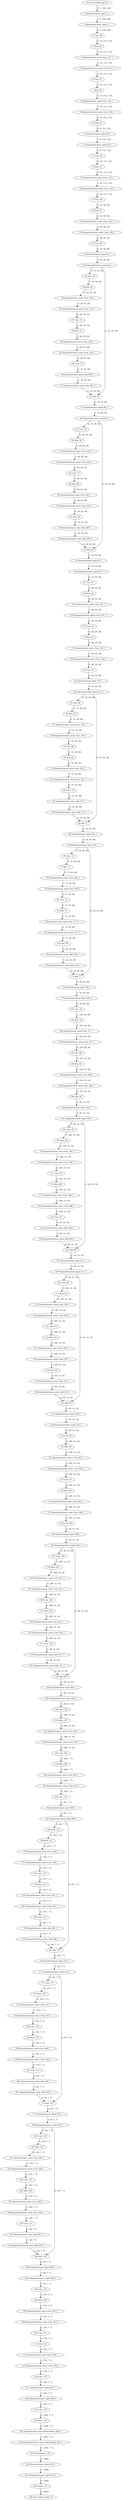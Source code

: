 strict digraph  {
"0 QuantizeLinear_input.1_1" [id=0, type=QuantizeLinear];
"1 DequantizeLinear_input.1_1" [id=1, type=DequantizeLinear];
"2 Conv_39" [id=2, type=Conv];
"3 Relu_40" [id=3, type=Relu];
"4 QuantizeLinear_onnx^^Conv_317_1" [id=4, label="4 QuantizeLinear_onnx::Conv_317_1", type=QuantizeLinear];
"5 DequantizeLinear_onnx^^Conv_317_1" [id=5, label="5 DequantizeLinear_onnx::Conv_317_1", type=DequantizeLinear];
"6 Conv_41" [id=6, type=Conv];
"7 Relu_42" [id=7, type=Relu];
"8 QuantizeLinear_onnx^^Conv_320_1" [id=8, label="8 QuantizeLinear_onnx::Conv_320_1", type=QuantizeLinear];
"9 DequantizeLinear_onnx^^Conv_320_1" [id=9, label="9 DequantizeLinear_onnx::Conv_320_1", type=DequantizeLinear];
"10 Conv_43" [id=10, type=Conv];
"11 QuantizeLinear_input.20_1" [id=11, type=QuantizeLinear];
"12 DequantizeLinear_input.20_1" [id=12, type=DequantizeLinear];
"13 Conv_44" [id=13, type=Conv];
"14 Relu_45" [id=14, type=Relu];
"15 QuantizeLinear_onnx^^Conv_325_1" [id=15, label="15 QuantizeLinear_onnx::Conv_325_1", type=QuantizeLinear];
"16 DequantizeLinear_onnx^^Conv_325_1" [id=16, label="16 DequantizeLinear_onnx::Conv_325_1", type=DequantizeLinear];
"17 Conv_46" [id=17, type=Conv];
"18 Relu_47" [id=18, type=Relu];
"19 QuantizeLinear_onnx^^Conv_328_1" [id=19, label="19 QuantizeLinear_onnx::Conv_328_1", type=QuantizeLinear];
"20 DequantizeLinear_onnx^^Conv_328_1" [id=20, label="20 DequantizeLinear_onnx::Conv_328_1", type=DequantizeLinear];
"21 Conv_48" [id=21, type=Conv];
"22 QuantizeLinear_input.44_1" [id=22, type=QuantizeLinear];
"23 DequantizeLinear_input.44_1" [id=23, type=DequantizeLinear];
"24 Conv_49" [id=24, type=Conv];
"25 Add_54" [id=25, type=Add];
"26 Relu_50" [id=26, type=Relu];
"27 QuantizeLinear_input.68_1" [id=27, type=QuantizeLinear];
"28 QuantizeLinear_onnx^^Conv_333_1" [id=28, label="28 QuantizeLinear_onnx::Conv_333_1", type=QuantizeLinear];
"29 DequantizeLinear_input.68_1" [id=29, type=DequantizeLinear];
"30 DequantizeLinear_onnx^^Conv_333_1" [id=30, label="30 DequantizeLinear_onnx::Conv_333_1", type=DequantizeLinear];
"31 Conv_55" [id=31, type=Conv];
"32 Add_60" [id=32, type=Add];
"33 Conv_51" [id=33, type=Conv];
"34 Relu_56" [id=34, type=Relu];
"35 QuantizeLinear_input.92_1" [id=35, type=QuantizeLinear];
"36 Relu_52" [id=36, type=Relu];
"37 QuantizeLinear_onnx^^Conv_342_1" [id=37, label="37 QuantizeLinear_onnx::Conv_342_1", type=QuantizeLinear];
"38 DequantizeLinear_input.92_1" [id=38, type=DequantizeLinear];
"39 QuantizeLinear_onnx^^Conv_336_1" [id=39, label="39 QuantizeLinear_onnx::Conv_336_1", type=QuantizeLinear];
"40 DequantizeLinear_onnx^^Conv_342_1" [id=40, label="40 DequantizeLinear_onnx::Conv_342_1", type=DequantizeLinear];
"41 Conv_61" [id=41, type=Conv];
"42 DequantizeLinear_onnx^^Conv_336_1" [id=42, label="42 DequantizeLinear_onnx::Conv_336_1", type=DequantizeLinear];
"43 Conv_57" [id=43, type=Conv];
"44 Relu_62" [id=44, type=Relu];
"45 Conv_53" [id=45, type=Conv];
"46 Relu_58" [id=46, type=Relu];
"47 QuantizeLinear_onnx^^Conv_351_1" [id=47, label="47 QuantizeLinear_onnx::Conv_351_1", type=QuantizeLinear];
"48 QuantizeLinear_onnx^^Add_490_1" [id=48, label="48 QuantizeLinear_onnx::Add_490_1", type=QuantizeLinear];
"49 QuantizeLinear_onnx^^Conv_345_1" [id=49, label="49 QuantizeLinear_onnx::Conv_345_1", type=QuantizeLinear];
"50 DequantizeLinear_onnx^^Conv_351_1" [id=50, label="50 DequantizeLinear_onnx::Conv_351_1", type=DequantizeLinear];
"51 DequantizeLinear_onnx^^Add_490_1" [id=51, label="51 DequantizeLinear_onnx::Add_490_1", type=DequantizeLinear];
"52 DequantizeLinear_onnx^^Conv_345_1" [id=52, label="52 DequantizeLinear_onnx::Conv_345_1", type=DequantizeLinear];
"53 Conv_63" [id=53, type=Conv];
"54 Conv_59" [id=54, type=Conv];
"55 Relu_64" [id=55, type=Relu];
"56 QuantizeLinear_onnx^^Add_499_1" [id=56, label="56 QuantizeLinear_onnx::Add_499_1", type=QuantizeLinear];
"57 QuantizeLinear_onnx^^Conv_354_1" [id=57, label="57 QuantizeLinear_onnx::Conv_354_1", type=QuantizeLinear];
"58 DequantizeLinear_onnx^^Add_499_1" [id=58, label="58 DequantizeLinear_onnx::Add_499_1", type=DequantizeLinear];
"59 DequantizeLinear_onnx^^Conv_354_1" [id=59, label="59 DequantizeLinear_onnx::Conv_354_1", type=DequantizeLinear];
"60 Conv_65" [id=60, type=Conv];
"61 QuantizeLinear_input.116_1" [id=61, type=QuantizeLinear];
"62 DequantizeLinear_input.116_1" [id=62, type=DequantizeLinear];
"63 Conv_66" [id=63, type=Conv];
"64 Add_71" [id=64, type=Add];
"65 Relu_67" [id=65, type=Relu];
"66 QuantizeLinear_input.140_1" [id=66, type=QuantizeLinear];
"67 QuantizeLinear_onnx^^Conv_359_1" [id=67, label="67 QuantizeLinear_onnx::Conv_359_1", type=QuantizeLinear];
"68 DequantizeLinear_input.140_1" [id=68, type=DequantizeLinear];
"69 DequantizeLinear_onnx^^Conv_359_1" [id=69, label="69 DequantizeLinear_onnx::Conv_359_1", type=DequantizeLinear];
"70 Conv_72" [id=70, type=Conv];
"71 Add_77" [id=71, type=Add];
"72 Conv_68" [id=72, type=Conv];
"73 Relu_73" [id=73, type=Relu];
"74 QuantizeLinear_input.164_1" [id=74, type=QuantizeLinear];
"75 Relu_69" [id=75, type=Relu];
"76 QuantizeLinear_onnx^^Conv_368_1" [id=76, label="76 QuantizeLinear_onnx::Conv_368_1", type=QuantizeLinear];
"77 DequantizeLinear_input.164_1" [id=77, type=DequantizeLinear];
"78 QuantizeLinear_onnx^^Conv_362_1" [id=78, label="78 QuantizeLinear_onnx::Conv_362_1", type=QuantizeLinear];
"79 DequantizeLinear_onnx^^Conv_368_1" [id=79, label="79 DequantizeLinear_onnx::Conv_368_1", type=DequantizeLinear];
"80 Conv_78" [id=80, type=Conv];
"81 DequantizeLinear_onnx^^Conv_362_1" [id=81, label="81 DequantizeLinear_onnx::Conv_362_1", type=DequantizeLinear];
"82 Conv_74" [id=82, type=Conv];
"83 Relu_79" [id=83, type=Relu];
"84 Conv_70" [id=84, type=Conv];
"85 Relu_75" [id=85, type=Relu];
"86 QuantizeLinear_onnx^^Conv_377_1" [id=86, label="86 QuantizeLinear_onnx::Conv_377_1", type=QuantizeLinear];
"87 QuantizeLinear_onnx^^Add_517_1" [id=87, label="87 QuantizeLinear_onnx::Add_517_1", type=QuantizeLinear];
"88 QuantizeLinear_onnx^^Conv_371_1" [id=88, label="88 QuantizeLinear_onnx::Conv_371_1", type=QuantizeLinear];
"89 DequantizeLinear_onnx^^Conv_377_1" [id=89, label="89 DequantizeLinear_onnx::Conv_377_1", type=DequantizeLinear];
"90 DequantizeLinear_onnx^^Add_517_1" [id=90, label="90 DequantizeLinear_onnx::Add_517_1", type=DequantizeLinear];
"91 DequantizeLinear_onnx^^Conv_371_1" [id=91, label="91 DequantizeLinear_onnx::Conv_371_1", type=DequantizeLinear];
"92 Conv_80" [id=92, type=Conv];
"93 Conv_76" [id=93, type=Conv];
"94 Relu_81" [id=94, type=Relu];
"95 QuantizeLinear_onnx^^Add_526_1" [id=95, label="95 QuantizeLinear_onnx::Add_526_1", type=QuantizeLinear];
"96 QuantizeLinear_onnx^^Conv_380_1" [id=96, label="96 QuantizeLinear_onnx::Conv_380_1", type=QuantizeLinear];
"97 DequantizeLinear_onnx^^Add_526_1" [id=97, label="97 DequantizeLinear_onnx::Add_526_1", type=DequantizeLinear];
"98 DequantizeLinear_onnx^^Conv_380_1" [id=98, label="98 DequantizeLinear_onnx::Conv_380_1", type=DequantizeLinear];
"99 Conv_82" [id=99, type=Conv];
"100 QuantizeLinear_input.188_1" [id=100, type=QuantizeLinear];
"101 DequantizeLinear_input.188_1" [id=101, type=DequantizeLinear];
"102 Conv_83" [id=102, type=Conv];
"103 Add_88" [id=103, type=Add];
"104 Relu_84" [id=104, type=Relu];
"105 QuantizeLinear_input.212_1" [id=105, type=QuantizeLinear];
"106 QuantizeLinear_onnx^^Conv_385_1" [id=106, label="106 QuantizeLinear_onnx::Conv_385_1", type=QuantizeLinear];
"107 DequantizeLinear_input.212_1" [id=107, type=DequantizeLinear];
"108 DequantizeLinear_onnx^^Conv_385_1" [id=108, label="108 DequantizeLinear_onnx::Conv_385_1", type=DequantizeLinear];
"109 Conv_89" [id=109, type=Conv];
"110 Add_94" [id=110, type=Add];
"111 Conv_85" [id=111, type=Conv];
"112 Relu_90" [id=112, type=Relu];
"113 QuantizeLinear_input.236_1" [id=113, type=QuantizeLinear];
"114 Relu_86" [id=114, type=Relu];
"115 QuantizeLinear_onnx^^Conv_394_1" [id=115, label="115 QuantizeLinear_onnx::Conv_394_1", type=QuantizeLinear];
"116 DequantizeLinear_input.236_1" [id=116, type=DequantizeLinear];
"117 QuantizeLinear_onnx^^Conv_388_1" [id=117, label="117 QuantizeLinear_onnx::Conv_388_1", type=QuantizeLinear];
"118 DequantizeLinear_onnx^^Conv_394_1" [id=118, label="118 DequantizeLinear_onnx::Conv_394_1", type=DequantizeLinear];
"119 Conv_95" [id=119, type=Conv];
"120 DequantizeLinear_onnx^^Conv_388_1" [id=120, label="120 DequantizeLinear_onnx::Conv_388_1", type=DequantizeLinear];
"121 Conv_91" [id=121, type=Conv];
"122 Relu_96" [id=122, type=Relu];
"123 Conv_87" [id=123, type=Conv];
"124 Relu_92" [id=124, type=Relu];
"125 QuantizeLinear_onnx^^Conv_403_1" [id=125, label="125 QuantizeLinear_onnx::Conv_403_1", type=QuantizeLinear];
"126 QuantizeLinear_onnx^^Add_544_1" [id=126, label="126 QuantizeLinear_onnx::Add_544_1", type=QuantizeLinear];
"127 QuantizeLinear_onnx^^Conv_397_1" [id=127, label="127 QuantizeLinear_onnx::Conv_397_1", type=QuantizeLinear];
"128 DequantizeLinear_onnx^^Conv_403_1" [id=128, label="128 DequantizeLinear_onnx::Conv_403_1", type=DequantizeLinear];
"129 DequantizeLinear_onnx^^Add_544_1" [id=129, label="129 DequantizeLinear_onnx::Add_544_1", type=DequantizeLinear];
"130 DequantizeLinear_onnx^^Conv_397_1" [id=130, label="130 DequantizeLinear_onnx::Conv_397_1", type=DequantizeLinear];
"131 Conv_97" [id=131, type=Conv];
"132 Conv_93" [id=132, type=Conv];
"133 Relu_98" [id=133, type=Relu];
"134 QuantizeLinear_onnx^^Add_553_1" [id=134, label="134 QuantizeLinear_onnx::Add_553_1", type=QuantizeLinear];
"135 QuantizeLinear_onnx^^Conv_406_1" [id=135, label="135 QuantizeLinear_onnx::Conv_406_1", type=QuantizeLinear];
"136 DequantizeLinear_onnx^^Add_553_1" [id=136, label="136 DequantizeLinear_onnx::Add_553_1", type=DequantizeLinear];
"137 DequantizeLinear_onnx^^Conv_406_1" [id=137, label="137 DequantizeLinear_onnx::Conv_406_1", type=DequantizeLinear];
"138 Conv_99" [id=138, type=Conv];
"139 QuantizeLinear_input.260_1" [id=139, type=QuantizeLinear];
"140 DequantizeLinear_input.260_1" [id=140, type=DequantizeLinear];
"141 Conv_100" [id=141, type=Conv];
"142 Add_105" [id=142, type=Add];
"143 Relu_101" [id=143, type=Relu];
"144 QuantizeLinear_input.284_1" [id=144, type=QuantizeLinear];
"145 QuantizeLinear_onnx^^Conv_411_1" [id=145, label="145 QuantizeLinear_onnx::Conv_411_1", type=QuantizeLinear];
"146 DequantizeLinear_input.284_1" [id=146, type=DequantizeLinear];
"147 DequantizeLinear_onnx^^Conv_411_1" [id=147, label="147 DequantizeLinear_onnx::Conv_411_1", type=DequantizeLinear];
"148 Conv_106" [id=148, type=Conv];
"149 Conv_102" [id=149, type=Conv];
"150 Relu_107" [id=150, type=Relu];
"151 Relu_103" [id=151, type=Relu];
"152 QuantizeLinear_onnx^^Conv_420_1" [id=152, label="152 QuantizeLinear_onnx::Conv_420_1", type=QuantizeLinear];
"153 QuantizeLinear_onnx^^Conv_414_1" [id=153, label="153 QuantizeLinear_onnx::Conv_414_1", type=QuantizeLinear];
"154 DequantizeLinear_onnx^^Conv_420_1" [id=154, label="154 DequantizeLinear_onnx::Conv_420_1", type=DequantizeLinear];
"155 DequantizeLinear_onnx^^Conv_414_1" [id=155, label="155 DequantizeLinear_onnx::Conv_414_1", type=DequantizeLinear];
"156 Conv_108" [id=156, type=Conv];
"157 Conv_104" [id=157, type=Conv];
"158 Relu_109" [id=158, type=Relu];
"159 QuantizeLinear_onnx^^Add_571_1" [id=159, label="159 QuantizeLinear_onnx::Add_571_1", type=QuantizeLinear];
"160 QuantizeLinear_onnx^^Conv_423_1" [id=160, label="160 QuantizeLinear_onnx::Conv_423_1", type=QuantizeLinear];
"161 DequantizeLinear_onnx^^Add_571_1" [id=161, label="161 DequantizeLinear_onnx::Add_571_1", type=DequantizeLinear];
"162 DequantizeLinear_onnx^^Conv_423_1" [id=162, label="162 DequantizeLinear_onnx::Conv_423_1", type=DequantizeLinear];
"163 Conv_110" [id=163, type=Conv];
"164 QuantizeLinear_input.308_1" [id=164, type=QuantizeLinear];
"165 DequantizeLinear_input.308_1" [id=165, type=DequantizeLinear];
"166 Conv_111" [id=166, type=Conv];
"167 Add_116" [id=167, type=Add];
"168 Relu_112" [id=168, type=Relu];
"169 QuantizeLinear_input.332_1" [id=169, type=QuantizeLinear];
"170 QuantizeLinear_onnx^^Conv_428_1" [id=170, label="170 QuantizeLinear_onnx::Conv_428_1", type=QuantizeLinear];
"171 DequantizeLinear_input.332_1" [id=171, type=DequantizeLinear];
"172 DequantizeLinear_onnx^^Conv_428_1" [id=172, label="172 DequantizeLinear_onnx::Conv_428_1", type=DequantizeLinear];
"173 Conv_117" [id=173, type=Conv];
"174 Add_122" [id=174, type=Add];
"175 Conv_113" [id=175, type=Conv];
"176 Relu_118" [id=176, type=Relu];
"177 QuantizeLinear_input.356_1" [id=177, type=QuantizeLinear];
"178 Relu_114" [id=178, type=Relu];
"179 QuantizeLinear_onnx^^Conv_437_1" [id=179, label="179 QuantizeLinear_onnx::Conv_437_1", type=QuantizeLinear];
"180 DequantizeLinear_input.356_1" [id=180, type=DequantizeLinear];
"181 QuantizeLinear_onnx^^Conv_431_1" [id=181, label="181 QuantizeLinear_onnx::Conv_431_1", type=QuantizeLinear];
"182 DequantizeLinear_onnx^^Conv_437_1" [id=182, label="182 DequantizeLinear_onnx::Conv_437_1", type=DequantizeLinear];
"183 Conv_123" [id=183, type=Conv];
"184 Add_128" [id=184, type=Add];
"185 DequantizeLinear_onnx^^Conv_431_1" [id=185, label="185 DequantizeLinear_onnx::Conv_431_1", type=DequantizeLinear];
"186 Conv_119" [id=186, type=Conv];
"187 Relu_124" [id=187, type=Relu];
"188 QuantizeLinear_input.380_1" [id=188, type=QuantizeLinear];
"189 Conv_115" [id=189, type=Conv];
"190 Relu_120" [id=190, type=Relu];
"191 QuantizeLinear_onnx^^Conv_446_1" [id=191, label="191 QuantizeLinear_onnx::Conv_446_1", type=QuantizeLinear];
"192 DequantizeLinear_input.380_1" [id=192, type=DequantizeLinear];
"193 QuantizeLinear_onnx^^Add_589_1" [id=193, label="193 QuantizeLinear_onnx::Add_589_1", type=QuantizeLinear];
"194 QuantizeLinear_onnx^^Conv_440_1" [id=194, label="194 QuantizeLinear_onnx::Conv_440_1", type=QuantizeLinear];
"195 DequantizeLinear_onnx^^Conv_446_1" [id=195, label="195 DequantizeLinear_onnx::Conv_446_1", type=DequantizeLinear];
"196 Conv_129" [id=196, type=Conv];
"197 DequantizeLinear_onnx^^Add_589_1" [id=197, label="197 DequantizeLinear_onnx::Add_589_1", type=DequantizeLinear];
"198 DequantizeLinear_onnx^^Conv_440_1" [id=198, label="198 DequantizeLinear_onnx::Conv_440_1", type=DequantizeLinear];
"199 Conv_125" [id=199, type=Conv];
"200 Relu_130" [id=200, type=Relu];
"201 Conv_121" [id=201, type=Conv];
"202 Relu_126" [id=202, type=Relu];
"203 QuantizeLinear_onnx^^Conv_455_1" [id=203, label="203 QuantizeLinear_onnx::Conv_455_1", type=QuantizeLinear];
"204 QuantizeLinear_onnx^^Add_598_1" [id=204, label="204 QuantizeLinear_onnx::Add_598_1", type=QuantizeLinear];
"205 QuantizeLinear_onnx^^Conv_449_1" [id=205, label="205 QuantizeLinear_onnx::Conv_449_1", type=QuantizeLinear];
"206 DequantizeLinear_onnx^^Conv_455_1" [id=206, label="206 DequantizeLinear_onnx::Conv_455_1", type=DequantizeLinear];
"207 DequantizeLinear_onnx^^Add_598_1" [id=207, label="207 DequantizeLinear_onnx::Add_598_1", type=DequantizeLinear];
"208 DequantizeLinear_onnx^^Conv_449_1" [id=208, label="208 DequantizeLinear_onnx::Conv_449_1", type=DequantizeLinear];
"209 Conv_131" [id=209, type=Conv];
"210 Conv_127" [id=210, type=Conv];
"211 Relu_132" [id=211, type=Relu];
"212 QuantizeLinear_onnx^^Add_607_1" [id=212, label="212 QuantizeLinear_onnx::Add_607_1", type=QuantizeLinear];
"213 QuantizeLinear_onnx^^Conv_458_1" [id=213, label="213 QuantizeLinear_onnx::Conv_458_1", type=QuantizeLinear];
"214 DequantizeLinear_onnx^^Add_607_1" [id=214, label="214 DequantizeLinear_onnx::Add_607_1", type=DequantizeLinear];
"215 DequantizeLinear_onnx^^Conv_458_1" [id=215, label="215 DequantizeLinear_onnx::Conv_458_1", type=DequantizeLinear];
"216 Conv_133" [id=216, type=Conv];
"217 QuantizeLinear_input.404_1" [id=217, type=QuantizeLinear];
"218 DequantizeLinear_input.404_1" [id=218, type=DequantizeLinear];
"219 Conv_134" [id=219, type=Conv];
"220 Relu_135" [id=220, type=Relu];
"221 QuantizeLinear_onnx^^ReduceMean_463_1" [id=221, label="221 QuantizeLinear_onnx::ReduceMean_463_1", type=QuantizeLinear];
"222 DequantizeLinear_onnx^^ReduceMean_463_1" [id=222, label="222 DequantizeLinear_onnx::ReduceMean_463_1", type=DequantizeLinear];
"223 ReduceMean_136" [id=223, type=ReduceMean];
"224 QuantizeLinear_input.416_1" [id=224, type=QuantizeLinear];
"225 DequantizeLinear_input.416_1" [id=225, type=DequantizeLinear];
"226 Gemm_137" [id=226, type=Gemm];
"227 nncf_model_input_0" [id=227, type=nncf_model_input];
"228 nncf_model_output_0" [id=228, type=nncf_model_output];
"0 QuantizeLinear_input.1_1" -> "1 DequantizeLinear_input.1_1"  [label="[1, 3, 224, 224]", style=dashed];
"1 DequantizeLinear_input.1_1" -> "2 Conv_39"  [label="[1, 3, 224, 224]", style=solid];
"2 Conv_39" -> "3 Relu_40"  [label="[1, 16, 112, 112]", style=solid];
"3 Relu_40" -> "4 QuantizeLinear_onnx^^Conv_317_1"  [label="[1, 16, 112, 112]", style=solid];
"4 QuantizeLinear_onnx^^Conv_317_1" -> "5 DequantizeLinear_onnx^^Conv_317_1"  [label="[1, 16, 112, 112]", style=dashed];
"5 DequantizeLinear_onnx^^Conv_317_1" -> "6 Conv_41"  [label="[1, 16, 112, 112]", style=solid];
"6 Conv_41" -> "7 Relu_42"  [label="[1, 16, 112, 112]", style=solid];
"7 Relu_42" -> "8 QuantizeLinear_onnx^^Conv_320_1"  [label="[1, 16, 112, 112]", style=solid];
"8 QuantizeLinear_onnx^^Conv_320_1" -> "9 DequantizeLinear_onnx^^Conv_320_1"  [label="[1, 16, 112, 112]", style=dashed];
"9 DequantizeLinear_onnx^^Conv_320_1" -> "10 Conv_43"  [label="[1, 16, 112, 112]", style=solid];
"10 Conv_43" -> "11 QuantizeLinear_input.20_1"  [label="[1, 8, 112, 112]", style=solid];
"11 QuantizeLinear_input.20_1" -> "12 DequantizeLinear_input.20_1"  [label="[1, 8, 112, 112]", style=dashed];
"12 DequantizeLinear_input.20_1" -> "13 Conv_44"  [label="[1, 8, 112, 112]", style=solid];
"13 Conv_44" -> "14 Relu_45"  [label="[1, 24, 112, 112]", style=solid];
"14 Relu_45" -> "15 QuantizeLinear_onnx^^Conv_325_1"  [label="[1, 24, 112, 112]", style=solid];
"15 QuantizeLinear_onnx^^Conv_325_1" -> "16 DequantizeLinear_onnx^^Conv_325_1"  [label="[1, 24, 112, 112]", style=dashed];
"16 DequantizeLinear_onnx^^Conv_325_1" -> "17 Conv_46"  [label="[1, 24, 112, 112]", style=solid];
"17 Conv_46" -> "18 Relu_47"  [label="[1, 24, 56, 56]", style=solid];
"18 Relu_47" -> "19 QuantizeLinear_onnx^^Conv_328_1"  [label="[1, 24, 56, 56]", style=solid];
"19 QuantizeLinear_onnx^^Conv_328_1" -> "20 DequantizeLinear_onnx^^Conv_328_1"  [label="[1, 24, 56, 56]", style=dashed];
"20 DequantizeLinear_onnx^^Conv_328_1" -> "21 Conv_48"  [label="[1, 24, 56, 56]", style=solid];
"21 Conv_48" -> "22 QuantizeLinear_input.44_1"  [label="[1, 16, 56, 56]", style=solid];
"22 QuantizeLinear_input.44_1" -> "23 DequantizeLinear_input.44_1"  [label="[1, 16, 56, 56]", style=dashed];
"23 DequantizeLinear_input.44_1" -> "24 Conv_49"  [label="[1, 16, 56, 56]", style=solid];
"23 DequantizeLinear_input.44_1" -> "25 Add_54"  [label="[1, 16, 56, 56]", style=solid];
"24 Conv_49" -> "26 Relu_50"  [label="[1, 48, 56, 56]", style=solid];
"25 Add_54" -> "27 QuantizeLinear_input.68_1"  [label="[1, 16, 56, 56]", style=solid];
"26 Relu_50" -> "28 QuantizeLinear_onnx^^Conv_333_1"  [label="[1, 48, 56, 56]", style=solid];
"27 QuantizeLinear_input.68_1" -> "29 DequantizeLinear_input.68_1"  [label="[1, 16, 56, 56]", style=dashed];
"28 QuantizeLinear_onnx^^Conv_333_1" -> "30 DequantizeLinear_onnx^^Conv_333_1"  [label="[1, 48, 56, 56]", style=dashed];
"29 DequantizeLinear_input.68_1" -> "31 Conv_55"  [label="[1, 16, 56, 56]", style=solid];
"29 DequantizeLinear_input.68_1" -> "32 Add_60"  [label="[1, 16, 56, 56]", style=solid];
"30 DequantizeLinear_onnx^^Conv_333_1" -> "33 Conv_51"  [label="[1, 48, 56, 56]", style=solid];
"31 Conv_55" -> "34 Relu_56"  [label="[1, 48, 56, 56]", style=solid];
"32 Add_60" -> "35 QuantizeLinear_input.92_1"  [label="[1, 16, 56, 56]", style=solid];
"33 Conv_51" -> "36 Relu_52"  [label="[1, 48, 56, 56]", style=solid];
"34 Relu_56" -> "37 QuantizeLinear_onnx^^Conv_342_1"  [label="[1, 48, 56, 56]", style=solid];
"35 QuantizeLinear_input.92_1" -> "38 DequantizeLinear_input.92_1"  [label="[1, 16, 56, 56]", style=dashed];
"36 Relu_52" -> "39 QuantizeLinear_onnx^^Conv_336_1"  [label="[1, 48, 56, 56]", style=solid];
"37 QuantizeLinear_onnx^^Conv_342_1" -> "40 DequantizeLinear_onnx^^Conv_342_1"  [label="[1, 48, 56, 56]", style=dashed];
"38 DequantizeLinear_input.92_1" -> "41 Conv_61"  [label="[1, 16, 56, 56]", style=solid];
"39 QuantizeLinear_onnx^^Conv_336_1" -> "42 DequantizeLinear_onnx^^Conv_336_1"  [label="[1, 48, 56, 56]", style=dashed];
"40 DequantizeLinear_onnx^^Conv_342_1" -> "43 Conv_57"  [label="[1, 48, 56, 56]", style=solid];
"41 Conv_61" -> "44 Relu_62"  [label="[1, 48, 56, 56]", style=solid];
"42 DequantizeLinear_onnx^^Conv_336_1" -> "45 Conv_53"  [label="[1, 48, 56, 56]", style=solid];
"43 Conv_57" -> "46 Relu_58"  [label="[1, 48, 56, 56]", style=solid];
"44 Relu_62" -> "47 QuantizeLinear_onnx^^Conv_351_1"  [label="[1, 48, 56, 56]", style=solid];
"45 Conv_53" -> "48 QuantizeLinear_onnx^^Add_490_1"  [label="[1, 16, 56, 56]", style=solid];
"46 Relu_58" -> "49 QuantizeLinear_onnx^^Conv_345_1"  [label="[1, 48, 56, 56]", style=solid];
"47 QuantizeLinear_onnx^^Conv_351_1" -> "50 DequantizeLinear_onnx^^Conv_351_1"  [label="[1, 48, 56, 56]", style=dashed];
"48 QuantizeLinear_onnx^^Add_490_1" -> "51 DequantizeLinear_onnx^^Add_490_1"  [label="[1, 16, 56, 56]", style=dashed];
"49 QuantizeLinear_onnx^^Conv_345_1" -> "52 DequantizeLinear_onnx^^Conv_345_1"  [label="[1, 48, 56, 56]", style=dashed];
"50 DequantizeLinear_onnx^^Conv_351_1" -> "53 Conv_63"  [label="[1, 48, 56, 56]", style=solid];
"51 DequantizeLinear_onnx^^Add_490_1" -> "25 Add_54"  [label="[1, 16, 56, 56]", style=solid];
"52 DequantizeLinear_onnx^^Conv_345_1" -> "54 Conv_59"  [label="[1, 48, 56, 56]", style=solid];
"53 Conv_63" -> "55 Relu_64"  [label="[1, 48, 28, 28]", style=solid];
"54 Conv_59" -> "56 QuantizeLinear_onnx^^Add_499_1"  [label="[1, 16, 56, 56]", style=solid];
"55 Relu_64" -> "57 QuantizeLinear_onnx^^Conv_354_1"  [label="[1, 48, 28, 28]", style=solid];
"56 QuantizeLinear_onnx^^Add_499_1" -> "58 DequantizeLinear_onnx^^Add_499_1"  [label="[1, 16, 56, 56]", style=dashed];
"57 QuantizeLinear_onnx^^Conv_354_1" -> "59 DequantizeLinear_onnx^^Conv_354_1"  [label="[1, 48, 28, 28]", style=dashed];
"58 DequantizeLinear_onnx^^Add_499_1" -> "32 Add_60"  [label="[1, 16, 56, 56]", style=solid];
"59 DequantizeLinear_onnx^^Conv_354_1" -> "60 Conv_65"  [label="[1, 48, 28, 28]", style=solid];
"60 Conv_65" -> "61 QuantizeLinear_input.116_1"  [label="[1, 24, 28, 28]", style=solid];
"61 QuantizeLinear_input.116_1" -> "62 DequantizeLinear_input.116_1"  [label="[1, 24, 28, 28]", style=dashed];
"62 DequantizeLinear_input.116_1" -> "63 Conv_66"  [label="[1, 24, 28, 28]", style=solid];
"62 DequantizeLinear_input.116_1" -> "64 Add_71"  [label="[1, 24, 28, 28]", style=solid];
"63 Conv_66" -> "65 Relu_67"  [label="[1, 72, 28, 28]", style=solid];
"64 Add_71" -> "66 QuantizeLinear_input.140_1"  [label="[1, 24, 28, 28]", style=solid];
"65 Relu_67" -> "67 QuantizeLinear_onnx^^Conv_359_1"  [label="[1, 72, 28, 28]", style=solid];
"66 QuantizeLinear_input.140_1" -> "68 DequantizeLinear_input.140_1"  [label="[1, 24, 28, 28]", style=dashed];
"67 QuantizeLinear_onnx^^Conv_359_1" -> "69 DequantizeLinear_onnx^^Conv_359_1"  [label="[1, 72, 28, 28]", style=dashed];
"68 DequantizeLinear_input.140_1" -> "70 Conv_72"  [label="[1, 24, 28, 28]", style=solid];
"68 DequantizeLinear_input.140_1" -> "71 Add_77"  [label="[1, 24, 28, 28]", style=solid];
"69 DequantizeLinear_onnx^^Conv_359_1" -> "72 Conv_68"  [label="[1, 72, 28, 28]", style=solid];
"70 Conv_72" -> "73 Relu_73"  [label="[1, 72, 28, 28]", style=solid];
"71 Add_77" -> "74 QuantizeLinear_input.164_1"  [label="[1, 24, 28, 28]", style=solid];
"72 Conv_68" -> "75 Relu_69"  [label="[1, 72, 28, 28]", style=solid];
"73 Relu_73" -> "76 QuantizeLinear_onnx^^Conv_368_1"  [label="[1, 72, 28, 28]", style=solid];
"74 QuantizeLinear_input.164_1" -> "77 DequantizeLinear_input.164_1"  [label="[1, 24, 28, 28]", style=dashed];
"75 Relu_69" -> "78 QuantizeLinear_onnx^^Conv_362_1"  [label="[1, 72, 28, 28]", style=solid];
"76 QuantizeLinear_onnx^^Conv_368_1" -> "79 DequantizeLinear_onnx^^Conv_368_1"  [label="[1, 72, 28, 28]", style=dashed];
"77 DequantizeLinear_input.164_1" -> "80 Conv_78"  [label="[1, 24, 28, 28]", style=solid];
"78 QuantizeLinear_onnx^^Conv_362_1" -> "81 DequantizeLinear_onnx^^Conv_362_1"  [label="[1, 72, 28, 28]", style=dashed];
"79 DequantizeLinear_onnx^^Conv_368_1" -> "82 Conv_74"  [label="[1, 72, 28, 28]", style=solid];
"80 Conv_78" -> "83 Relu_79"  [label="[1, 144, 28, 28]", style=solid];
"81 DequantizeLinear_onnx^^Conv_362_1" -> "84 Conv_70"  [label="[1, 72, 28, 28]", style=solid];
"82 Conv_74" -> "85 Relu_75"  [label="[1, 72, 28, 28]", style=solid];
"83 Relu_79" -> "86 QuantizeLinear_onnx^^Conv_377_1"  [label="[1, 144, 28, 28]", style=solid];
"84 Conv_70" -> "87 QuantizeLinear_onnx^^Add_517_1"  [label="[1, 24, 28, 28]", style=solid];
"85 Relu_75" -> "88 QuantizeLinear_onnx^^Conv_371_1"  [label="[1, 72, 28, 28]", style=solid];
"86 QuantizeLinear_onnx^^Conv_377_1" -> "89 DequantizeLinear_onnx^^Conv_377_1"  [label="[1, 144, 28, 28]", style=dashed];
"87 QuantizeLinear_onnx^^Add_517_1" -> "90 DequantizeLinear_onnx^^Add_517_1"  [label="[1, 24, 28, 28]", style=dashed];
"88 QuantizeLinear_onnx^^Conv_371_1" -> "91 DequantizeLinear_onnx^^Conv_371_1"  [label="[1, 72, 28, 28]", style=dashed];
"89 DequantizeLinear_onnx^^Conv_377_1" -> "92 Conv_80"  [label="[1, 144, 28, 28]", style=solid];
"90 DequantizeLinear_onnx^^Add_517_1" -> "64 Add_71"  [label="[1, 24, 28, 28]", style=solid];
"91 DequantizeLinear_onnx^^Conv_371_1" -> "93 Conv_76"  [label="[1, 72, 28, 28]", style=solid];
"92 Conv_80" -> "94 Relu_81"  [label="[1, 144, 14, 14]", style=solid];
"93 Conv_76" -> "95 QuantizeLinear_onnx^^Add_526_1"  [label="[1, 24, 28, 28]", style=solid];
"94 Relu_81" -> "96 QuantizeLinear_onnx^^Conv_380_1"  [label="[1, 144, 14, 14]", style=solid];
"95 QuantizeLinear_onnx^^Add_526_1" -> "97 DequantizeLinear_onnx^^Add_526_1"  [label="[1, 24, 28, 28]", style=dashed];
"96 QuantizeLinear_onnx^^Conv_380_1" -> "98 DequantizeLinear_onnx^^Conv_380_1"  [label="[1, 144, 14, 14]", style=dashed];
"97 DequantizeLinear_onnx^^Add_526_1" -> "71 Add_77"  [label="[1, 24, 28, 28]", style=solid];
"98 DequantizeLinear_onnx^^Conv_380_1" -> "99 Conv_82"  [label="[1, 144, 14, 14]", style=solid];
"99 Conv_82" -> "100 QuantizeLinear_input.188_1"  [label="[1, 40, 14, 14]", style=solid];
"100 QuantizeLinear_input.188_1" -> "101 DequantizeLinear_input.188_1"  [label="[1, 40, 14, 14]", style=dashed];
"101 DequantizeLinear_input.188_1" -> "102 Conv_83"  [label="[1, 40, 14, 14]", style=solid];
"101 DequantizeLinear_input.188_1" -> "103 Add_88"  [label="[1, 40, 14, 14]", style=solid];
"102 Conv_83" -> "104 Relu_84"  [label="[1, 240, 14, 14]", style=solid];
"103 Add_88" -> "105 QuantizeLinear_input.212_1"  [label="[1, 40, 14, 14]", style=solid];
"104 Relu_84" -> "106 QuantizeLinear_onnx^^Conv_385_1"  [label="[1, 240, 14, 14]", style=solid];
"105 QuantizeLinear_input.212_1" -> "107 DequantizeLinear_input.212_1"  [label="[1, 40, 14, 14]", style=dashed];
"106 QuantizeLinear_onnx^^Conv_385_1" -> "108 DequantizeLinear_onnx^^Conv_385_1"  [label="[1, 240, 14, 14]", style=dashed];
"107 DequantizeLinear_input.212_1" -> "109 Conv_89"  [label="[1, 40, 14, 14]", style=solid];
"107 DequantizeLinear_input.212_1" -> "110 Add_94"  [label="[1, 40, 14, 14]", style=solid];
"108 DequantizeLinear_onnx^^Conv_385_1" -> "111 Conv_85"  [label="[1, 240, 14, 14]", style=solid];
"109 Conv_89" -> "112 Relu_90"  [label="[1, 240, 14, 14]", style=solid];
"110 Add_94" -> "113 QuantizeLinear_input.236_1"  [label="[1, 40, 14, 14]", style=solid];
"111 Conv_85" -> "114 Relu_86"  [label="[1, 240, 14, 14]", style=solid];
"112 Relu_90" -> "115 QuantizeLinear_onnx^^Conv_394_1"  [label="[1, 240, 14, 14]", style=solid];
"113 QuantizeLinear_input.236_1" -> "116 DequantizeLinear_input.236_1"  [label="[1, 40, 14, 14]", style=dashed];
"114 Relu_86" -> "117 QuantizeLinear_onnx^^Conv_388_1"  [label="[1, 240, 14, 14]", style=solid];
"115 QuantizeLinear_onnx^^Conv_394_1" -> "118 DequantizeLinear_onnx^^Conv_394_1"  [label="[1, 240, 14, 14]", style=dashed];
"116 DequantizeLinear_input.236_1" -> "119 Conv_95"  [label="[1, 40, 14, 14]", style=solid];
"117 QuantizeLinear_onnx^^Conv_388_1" -> "120 DequantizeLinear_onnx^^Conv_388_1"  [label="[1, 240, 14, 14]", style=dashed];
"118 DequantizeLinear_onnx^^Conv_394_1" -> "121 Conv_91"  [label="[1, 240, 14, 14]", style=solid];
"119 Conv_95" -> "122 Relu_96"  [label="[1, 240, 14, 14]", style=solid];
"120 DequantizeLinear_onnx^^Conv_388_1" -> "123 Conv_87"  [label="[1, 240, 14, 14]", style=solid];
"121 Conv_91" -> "124 Relu_92"  [label="[1, 240, 14, 14]", style=solid];
"122 Relu_96" -> "125 QuantizeLinear_onnx^^Conv_403_1"  [label="[1, 240, 14, 14]", style=solid];
"123 Conv_87" -> "126 QuantizeLinear_onnx^^Add_544_1"  [label="[1, 40, 14, 14]", style=solid];
"124 Relu_92" -> "127 QuantizeLinear_onnx^^Conv_397_1"  [label="[1, 240, 14, 14]", style=solid];
"125 QuantizeLinear_onnx^^Conv_403_1" -> "128 DequantizeLinear_onnx^^Conv_403_1"  [label="[1, 240, 14, 14]", style=dashed];
"126 QuantizeLinear_onnx^^Add_544_1" -> "129 DequantizeLinear_onnx^^Add_544_1"  [label="[1, 40, 14, 14]", style=dashed];
"127 QuantizeLinear_onnx^^Conv_397_1" -> "130 DequantizeLinear_onnx^^Conv_397_1"  [label="[1, 240, 14, 14]", style=dashed];
"128 DequantizeLinear_onnx^^Conv_403_1" -> "131 Conv_97"  [label="[1, 240, 14, 14]", style=solid];
"129 DequantizeLinear_onnx^^Add_544_1" -> "103 Add_88"  [label="[1, 40, 14, 14]", style=solid];
"130 DequantizeLinear_onnx^^Conv_397_1" -> "132 Conv_93"  [label="[1, 240, 14, 14]", style=solid];
"131 Conv_97" -> "133 Relu_98"  [label="[1, 240, 14, 14]", style=solid];
"132 Conv_93" -> "134 QuantizeLinear_onnx^^Add_553_1"  [label="[1, 40, 14, 14]", style=solid];
"133 Relu_98" -> "135 QuantizeLinear_onnx^^Conv_406_1"  [label="[1, 240, 14, 14]", style=solid];
"134 QuantizeLinear_onnx^^Add_553_1" -> "136 DequantizeLinear_onnx^^Add_553_1"  [label="[1, 40, 14, 14]", style=dashed];
"135 QuantizeLinear_onnx^^Conv_406_1" -> "137 DequantizeLinear_onnx^^Conv_406_1"  [label="[1, 240, 14, 14]", style=dashed];
"136 DequantizeLinear_onnx^^Add_553_1" -> "110 Add_94"  [label="[1, 40, 14, 14]", style=solid];
"137 DequantizeLinear_onnx^^Conv_406_1" -> "138 Conv_99"  [label="[1, 240, 14, 14]", style=solid];
"138 Conv_99" -> "139 QuantizeLinear_input.260_1"  [label="[1, 48, 14, 14]", style=solid];
"139 QuantizeLinear_input.260_1" -> "140 DequantizeLinear_input.260_1"  [label="[1, 48, 14, 14]", style=dashed];
"140 DequantizeLinear_input.260_1" -> "141 Conv_100"  [label="[1, 48, 14, 14]", style=solid];
"140 DequantizeLinear_input.260_1" -> "142 Add_105"  [label="[1, 48, 14, 14]", style=solid];
"141 Conv_100" -> "143 Relu_101"  [label="[1, 288, 14, 14]", style=solid];
"142 Add_105" -> "144 QuantizeLinear_input.284_1"  [label="[1, 48, 14, 14]", style=solid];
"143 Relu_101" -> "145 QuantizeLinear_onnx^^Conv_411_1"  [label="[1, 288, 14, 14]", style=solid];
"144 QuantizeLinear_input.284_1" -> "146 DequantizeLinear_input.284_1"  [label="[1, 48, 14, 14]", style=dashed];
"145 QuantizeLinear_onnx^^Conv_411_1" -> "147 DequantizeLinear_onnx^^Conv_411_1"  [label="[1, 288, 14, 14]", style=dashed];
"146 DequantizeLinear_input.284_1" -> "148 Conv_106"  [label="[1, 48, 14, 14]", style=solid];
"147 DequantizeLinear_onnx^^Conv_411_1" -> "149 Conv_102"  [label="[1, 288, 14, 14]", style=solid];
"148 Conv_106" -> "150 Relu_107"  [label="[1, 288, 14, 14]", style=solid];
"149 Conv_102" -> "151 Relu_103"  [label="[1, 288, 14, 14]", style=solid];
"150 Relu_107" -> "152 QuantizeLinear_onnx^^Conv_420_1"  [label="[1, 288, 14, 14]", style=solid];
"151 Relu_103" -> "153 QuantizeLinear_onnx^^Conv_414_1"  [label="[1, 288, 14, 14]", style=solid];
"152 QuantizeLinear_onnx^^Conv_420_1" -> "154 DequantizeLinear_onnx^^Conv_420_1"  [label="[1, 288, 14, 14]", style=dashed];
"153 QuantizeLinear_onnx^^Conv_414_1" -> "155 DequantizeLinear_onnx^^Conv_414_1"  [label="[1, 288, 14, 14]", style=dashed];
"154 DequantizeLinear_onnx^^Conv_420_1" -> "156 Conv_108"  [label="[1, 288, 14, 14]", style=solid];
"155 DequantizeLinear_onnx^^Conv_414_1" -> "157 Conv_104"  [label="[1, 288, 14, 14]", style=solid];
"156 Conv_108" -> "158 Relu_109"  [label="[1, 288, 7, 7]", style=solid];
"157 Conv_104" -> "159 QuantizeLinear_onnx^^Add_571_1"  [label="[1, 48, 14, 14]", style=solid];
"158 Relu_109" -> "160 QuantizeLinear_onnx^^Conv_423_1"  [label="[1, 288, 7, 7]", style=solid];
"159 QuantizeLinear_onnx^^Add_571_1" -> "161 DequantizeLinear_onnx^^Add_571_1"  [label="[1, 48, 14, 14]", style=dashed];
"160 QuantizeLinear_onnx^^Conv_423_1" -> "162 DequantizeLinear_onnx^^Conv_423_1"  [label="[1, 288, 7, 7]", style=dashed];
"161 DequantizeLinear_onnx^^Add_571_1" -> "142 Add_105"  [label="[1, 48, 14, 14]", style=solid];
"162 DequantizeLinear_onnx^^Conv_423_1" -> "163 Conv_110"  [label="[1, 288, 7, 7]", style=solid];
"163 Conv_110" -> "164 QuantizeLinear_input.308_1"  [label="[1, 96, 7, 7]", style=solid];
"164 QuantizeLinear_input.308_1" -> "165 DequantizeLinear_input.308_1"  [label="[1, 96, 7, 7]", style=dashed];
"165 DequantizeLinear_input.308_1" -> "166 Conv_111"  [label="[1, 96, 7, 7]", style=solid];
"165 DequantizeLinear_input.308_1" -> "167 Add_116"  [label="[1, 96, 7, 7]", style=solid];
"166 Conv_111" -> "168 Relu_112"  [label="[1, 576, 7, 7]", style=solid];
"167 Add_116" -> "169 QuantizeLinear_input.332_1"  [label="[1, 96, 7, 7]", style=solid];
"168 Relu_112" -> "170 QuantizeLinear_onnx^^Conv_428_1"  [label="[1, 576, 7, 7]", style=solid];
"169 QuantizeLinear_input.332_1" -> "171 DequantizeLinear_input.332_1"  [label="[1, 96, 7, 7]", style=dashed];
"170 QuantizeLinear_onnx^^Conv_428_1" -> "172 DequantizeLinear_onnx^^Conv_428_1"  [label="[1, 576, 7, 7]", style=dashed];
"171 DequantizeLinear_input.332_1" -> "173 Conv_117"  [label="[1, 96, 7, 7]", style=solid];
"171 DequantizeLinear_input.332_1" -> "174 Add_122"  [label="[1, 96, 7, 7]", style=solid];
"172 DequantizeLinear_onnx^^Conv_428_1" -> "175 Conv_113"  [label="[1, 576, 7, 7]", style=solid];
"173 Conv_117" -> "176 Relu_118"  [label="[1, 576, 7, 7]", style=solid];
"174 Add_122" -> "177 QuantizeLinear_input.356_1"  [label="[1, 96, 7, 7]", style=solid];
"175 Conv_113" -> "178 Relu_114"  [label="[1, 576, 7, 7]", style=solid];
"176 Relu_118" -> "179 QuantizeLinear_onnx^^Conv_437_1"  [label="[1, 576, 7, 7]", style=solid];
"177 QuantizeLinear_input.356_1" -> "180 DequantizeLinear_input.356_1"  [label="[1, 96, 7, 7]", style=dashed];
"178 Relu_114" -> "181 QuantizeLinear_onnx^^Conv_431_1"  [label="[1, 576, 7, 7]", style=solid];
"179 QuantizeLinear_onnx^^Conv_437_1" -> "182 DequantizeLinear_onnx^^Conv_437_1"  [label="[1, 576, 7, 7]", style=dashed];
"180 DequantizeLinear_input.356_1" -> "183 Conv_123"  [label="[1, 96, 7, 7]", style=solid];
"180 DequantizeLinear_input.356_1" -> "184 Add_128"  [label="[1, 96, 7, 7]", style=solid];
"181 QuantizeLinear_onnx^^Conv_431_1" -> "185 DequantizeLinear_onnx^^Conv_431_1"  [label="[1, 576, 7, 7]", style=dashed];
"182 DequantizeLinear_onnx^^Conv_437_1" -> "186 Conv_119"  [label="[1, 576, 7, 7]", style=solid];
"183 Conv_123" -> "187 Relu_124"  [label="[1, 576, 7, 7]", style=solid];
"184 Add_128" -> "188 QuantizeLinear_input.380_1"  [label="[1, 96, 7, 7]", style=solid];
"185 DequantizeLinear_onnx^^Conv_431_1" -> "189 Conv_115"  [label="[1, 576, 7, 7]", style=solid];
"186 Conv_119" -> "190 Relu_120"  [label="[1, 576, 7, 7]", style=solid];
"187 Relu_124" -> "191 QuantizeLinear_onnx^^Conv_446_1"  [label="[1, 576, 7, 7]", style=solid];
"188 QuantizeLinear_input.380_1" -> "192 DequantizeLinear_input.380_1"  [label="[1, 96, 7, 7]", style=dashed];
"189 Conv_115" -> "193 QuantizeLinear_onnx^^Add_589_1"  [label="[1, 96, 7, 7]", style=solid];
"190 Relu_120" -> "194 QuantizeLinear_onnx^^Conv_440_1"  [label="[1, 576, 7, 7]", style=solid];
"191 QuantizeLinear_onnx^^Conv_446_1" -> "195 DequantizeLinear_onnx^^Conv_446_1"  [label="[1, 576, 7, 7]", style=dashed];
"192 DequantizeLinear_input.380_1" -> "196 Conv_129"  [label="[1, 96, 7, 7]", style=solid];
"193 QuantizeLinear_onnx^^Add_589_1" -> "197 DequantizeLinear_onnx^^Add_589_1"  [label="[1, 96, 7, 7]", style=dashed];
"194 QuantizeLinear_onnx^^Conv_440_1" -> "198 DequantizeLinear_onnx^^Conv_440_1"  [label="[1, 576, 7, 7]", style=dashed];
"195 DequantizeLinear_onnx^^Conv_446_1" -> "199 Conv_125"  [label="[1, 576, 7, 7]", style=solid];
"196 Conv_129" -> "200 Relu_130"  [label="[1, 576, 7, 7]", style=solid];
"197 DequantizeLinear_onnx^^Add_589_1" -> "167 Add_116"  [label="[1, 96, 7, 7]", style=solid];
"198 DequantizeLinear_onnx^^Conv_440_1" -> "201 Conv_121"  [label="[1, 576, 7, 7]", style=solid];
"199 Conv_125" -> "202 Relu_126"  [label="[1, 576, 7, 7]", style=solid];
"200 Relu_130" -> "203 QuantizeLinear_onnx^^Conv_455_1"  [label="[1, 576, 7, 7]", style=solid];
"201 Conv_121" -> "204 QuantizeLinear_onnx^^Add_598_1"  [label="[1, 96, 7, 7]", style=solid];
"202 Relu_126" -> "205 QuantizeLinear_onnx^^Conv_449_1"  [label="[1, 576, 7, 7]", style=solid];
"203 QuantizeLinear_onnx^^Conv_455_1" -> "206 DequantizeLinear_onnx^^Conv_455_1"  [label="[1, 576, 7, 7]", style=dashed];
"204 QuantizeLinear_onnx^^Add_598_1" -> "207 DequantizeLinear_onnx^^Add_598_1"  [label="[1, 96, 7, 7]", style=dashed];
"205 QuantizeLinear_onnx^^Conv_449_1" -> "208 DequantizeLinear_onnx^^Conv_449_1"  [label="[1, 576, 7, 7]", style=dashed];
"206 DequantizeLinear_onnx^^Conv_455_1" -> "209 Conv_131"  [label="[1, 576, 7, 7]", style=solid];
"207 DequantizeLinear_onnx^^Add_598_1" -> "174 Add_122"  [label="[1, 96, 7, 7]", style=solid];
"208 DequantizeLinear_onnx^^Conv_449_1" -> "210 Conv_127"  [label="[1, 576, 7, 7]", style=solid];
"209 Conv_131" -> "211 Relu_132"  [label="[1, 576, 7, 7]", style=solid];
"210 Conv_127" -> "212 QuantizeLinear_onnx^^Add_607_1"  [label="[1, 96, 7, 7]", style=solid];
"211 Relu_132" -> "213 QuantizeLinear_onnx^^Conv_458_1"  [label="[1, 576, 7, 7]", style=solid];
"212 QuantizeLinear_onnx^^Add_607_1" -> "214 DequantizeLinear_onnx^^Add_607_1"  [label="[1, 96, 7, 7]", style=dashed];
"213 QuantizeLinear_onnx^^Conv_458_1" -> "215 DequantizeLinear_onnx^^Conv_458_1"  [label="[1, 576, 7, 7]", style=dashed];
"214 DequantizeLinear_onnx^^Add_607_1" -> "184 Add_128"  [label="[1, 96, 7, 7]", style=solid];
"215 DequantizeLinear_onnx^^Conv_458_1" -> "216 Conv_133"  [label="[1, 576, 7, 7]", style=solid];
"216 Conv_133" -> "217 QuantizeLinear_input.404_1"  [label="[1, 160, 7, 7]", style=solid];
"217 QuantizeLinear_input.404_1" -> "218 DequantizeLinear_input.404_1"  [label="[1, 160, 7, 7]", style=dashed];
"218 DequantizeLinear_input.404_1" -> "219 Conv_134"  [label="[1, 160, 7, 7]", style=solid];
"219 Conv_134" -> "220 Relu_135"  [label="[1, 1280, 7, 7]", style=solid];
"220 Relu_135" -> "221 QuantizeLinear_onnx^^ReduceMean_463_1"  [label="[1, 1280, 7, 7]", style=solid];
"221 QuantizeLinear_onnx^^ReduceMean_463_1" -> "222 DequantizeLinear_onnx^^ReduceMean_463_1"  [label="[1, 1280, 7, 7]", style=dashed];
"222 DequantizeLinear_onnx^^ReduceMean_463_1" -> "223 ReduceMean_136"  [label="[1, 1280, 7, 7]", style=solid];
"223 ReduceMean_136" -> "224 QuantizeLinear_input.416_1"  [label="[1, 1280]", style=solid];
"224 QuantizeLinear_input.416_1" -> "225 DequantizeLinear_input.416_1"  [label="[1, 1280]", style=dashed];
"225 DequantizeLinear_input.416_1" -> "226 Gemm_137"  [label="[1, 1280]", style=solid];
"226 Gemm_137" -> "228 nncf_model_output_0"  [label="[1, 1000]", style=solid];
"227 nncf_model_input_0" -> "0 QuantizeLinear_input.1_1"  [label="[1, 3, 224, 224]", style=solid];
}
